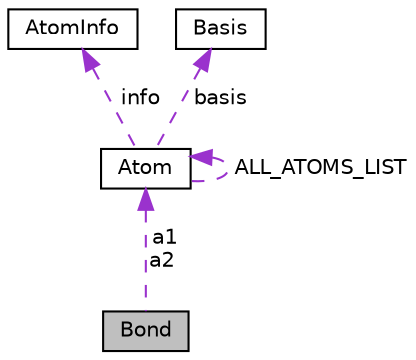 digraph "Bond"
{
  edge [fontname="Helvetica",fontsize="10",labelfontname="Helvetica",labelfontsize="10"];
  node [fontname="Helvetica",fontsize="10",shape=record];
  Node1 [label="Bond",height=0.2,width=0.4,color="black", fillcolor="grey75", style="filled", fontcolor="black"];
  Node2 -> Node1 [dir="back",color="darkorchid3",fontsize="10",style="dashed",label=" a1\na2" ,fontname="Helvetica"];
  Node2 [label="Atom",height=0.2,width=0.4,color="black", fillcolor="white", style="filled",URL="$structAtom.html",tooltip="Structure with the atomic information needed to render an atom. "];
  Node3 -> Node2 [dir="back",color="darkorchid3",fontsize="10",style="dashed",label=" info" ,fontname="Helvetica"];
  Node3 [label="AtomInfo",height=0.2,width=0.4,color="black", fillcolor="white", style="filled",URL="$structAtomInfo.html",tooltip="Structure for storing atomic information. "];
  Node4 -> Node2 [dir="back",color="darkorchid3",fontsize="10",style="dashed",label=" basis" ,fontname="Helvetica"];
  Node4 [label="Basis",height=0.2,width=0.4,color="black", fillcolor="white", style="filled",URL="$structBasis.html",tooltip="Vector basis object. "];
  Node2 -> Node2 [dir="back",color="darkorchid3",fontsize="10",style="dashed",label=" ALL_ATOMS_LIST" ,fontname="Helvetica"];
}
